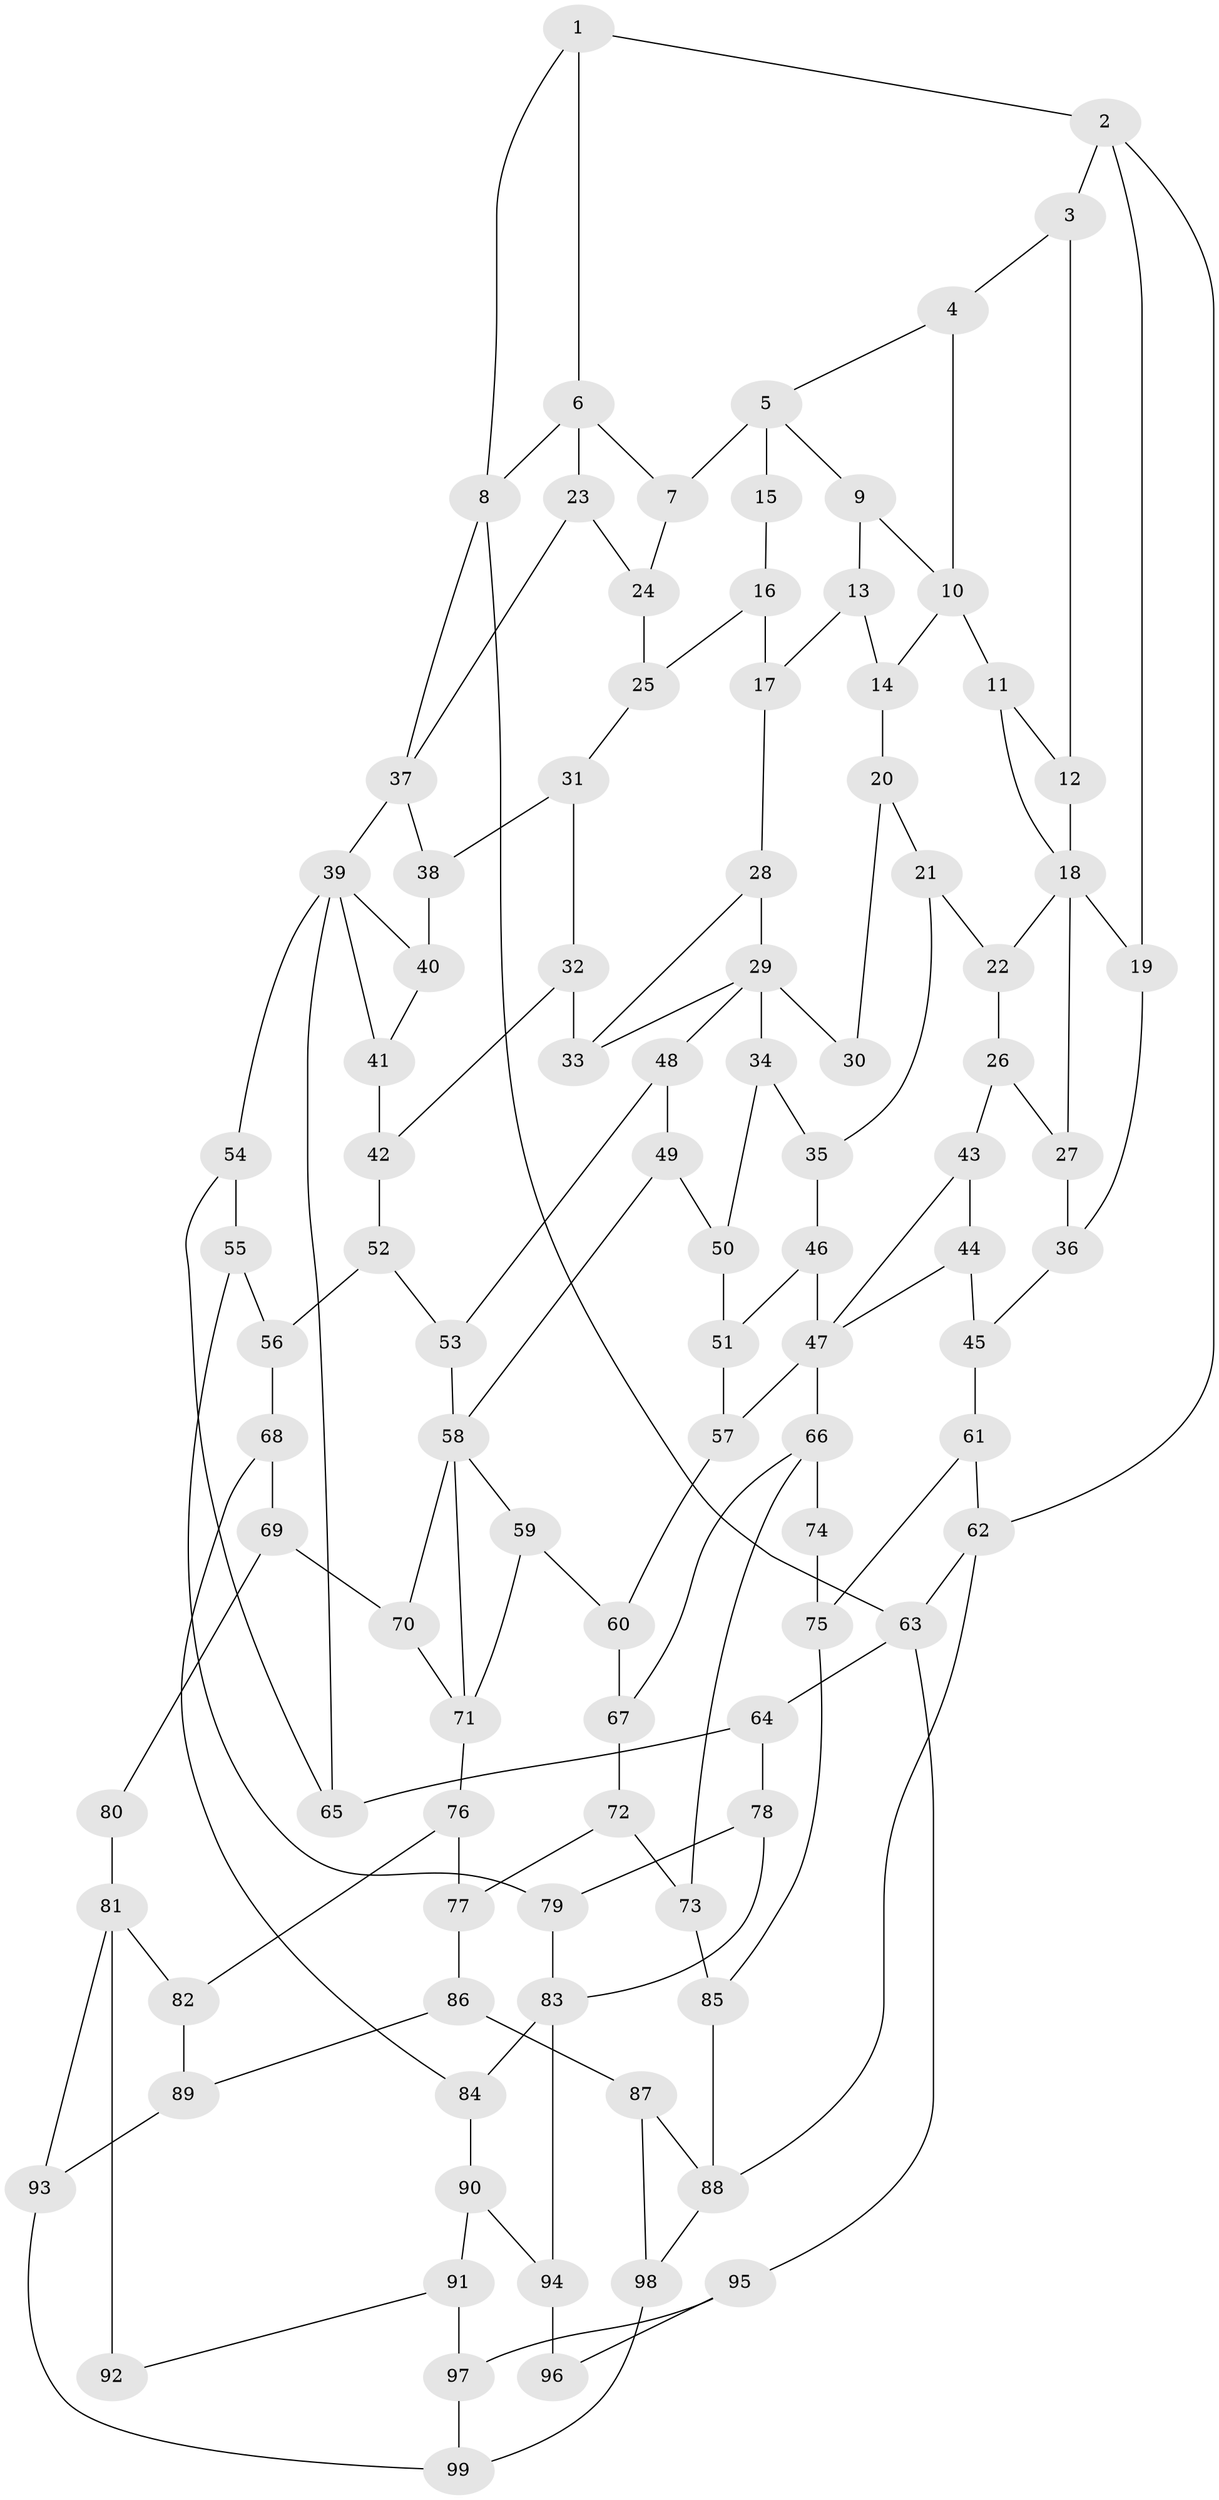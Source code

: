 // original degree distribution, {3: 0.014184397163120567, 6: 0.22695035460992907, 4: 0.24822695035460993, 5: 0.5106382978723404}
// Generated by graph-tools (version 1.1) at 2025/54/03/04/25 22:54:36]
// undirected, 99 vertices, 157 edges
graph export_dot {
  node [color=gray90,style=filled];
  1;
  2;
  3;
  4;
  5;
  6;
  7;
  8;
  9;
  10;
  11;
  12;
  13;
  14;
  15;
  16;
  17;
  18;
  19;
  20;
  21;
  22;
  23;
  24;
  25;
  26;
  27;
  28;
  29;
  30;
  31;
  32;
  33;
  34;
  35;
  36;
  37;
  38;
  39;
  40;
  41;
  42;
  43;
  44;
  45;
  46;
  47;
  48;
  49;
  50;
  51;
  52;
  53;
  54;
  55;
  56;
  57;
  58;
  59;
  60;
  61;
  62;
  63;
  64;
  65;
  66;
  67;
  68;
  69;
  70;
  71;
  72;
  73;
  74;
  75;
  76;
  77;
  78;
  79;
  80;
  81;
  82;
  83;
  84;
  85;
  86;
  87;
  88;
  89;
  90;
  91;
  92;
  93;
  94;
  95;
  96;
  97;
  98;
  99;
  1 -- 2 [weight=1.0];
  1 -- 6 [weight=1.0];
  1 -- 8 [weight=1.0];
  2 -- 3 [weight=1.0];
  2 -- 19 [weight=1.0];
  2 -- 62 [weight=1.0];
  3 -- 4 [weight=1.0];
  3 -- 12 [weight=1.0];
  4 -- 5 [weight=1.0];
  4 -- 10 [weight=1.0];
  5 -- 7 [weight=1.0];
  5 -- 9 [weight=1.0];
  5 -- 15 [weight=2.0];
  6 -- 7 [weight=1.0];
  6 -- 8 [weight=1.0];
  6 -- 23 [weight=1.0];
  7 -- 24 [weight=1.0];
  8 -- 37 [weight=1.0];
  8 -- 63 [weight=1.0];
  9 -- 10 [weight=1.0];
  9 -- 13 [weight=1.0];
  10 -- 11 [weight=1.0];
  10 -- 14 [weight=1.0];
  11 -- 12 [weight=1.0];
  11 -- 18 [weight=1.0];
  12 -- 18 [weight=1.0];
  13 -- 14 [weight=1.0];
  13 -- 17 [weight=1.0];
  14 -- 20 [weight=1.0];
  15 -- 16 [weight=1.0];
  16 -- 17 [weight=1.0];
  16 -- 25 [weight=1.0];
  17 -- 28 [weight=1.0];
  18 -- 19 [weight=2.0];
  18 -- 22 [weight=1.0];
  18 -- 27 [weight=1.0];
  19 -- 36 [weight=1.0];
  20 -- 21 [weight=1.0];
  20 -- 30 [weight=1.0];
  21 -- 22 [weight=1.0];
  21 -- 35 [weight=1.0];
  22 -- 26 [weight=1.0];
  23 -- 24 [weight=1.0];
  23 -- 37 [weight=1.0];
  24 -- 25 [weight=1.0];
  25 -- 31 [weight=1.0];
  26 -- 27 [weight=1.0];
  26 -- 43 [weight=1.0];
  27 -- 36 [weight=1.0];
  28 -- 29 [weight=1.0];
  28 -- 33 [weight=1.0];
  29 -- 30 [weight=2.0];
  29 -- 33 [weight=1.0];
  29 -- 34 [weight=1.0];
  29 -- 48 [weight=1.0];
  31 -- 32 [weight=1.0];
  31 -- 38 [weight=1.0];
  32 -- 33 [weight=1.0];
  32 -- 42 [weight=1.0];
  34 -- 35 [weight=1.0];
  34 -- 50 [weight=1.0];
  35 -- 46 [weight=1.0];
  36 -- 45 [weight=1.0];
  37 -- 38 [weight=1.0];
  37 -- 39 [weight=2.0];
  38 -- 40 [weight=1.0];
  39 -- 40 [weight=1.0];
  39 -- 41 [weight=1.0];
  39 -- 54 [weight=1.0];
  39 -- 65 [weight=1.0];
  40 -- 41 [weight=1.0];
  41 -- 42 [weight=1.0];
  42 -- 52 [weight=1.0];
  43 -- 44 [weight=1.0];
  43 -- 47 [weight=1.0];
  44 -- 45 [weight=1.0];
  44 -- 47 [weight=1.0];
  45 -- 61 [weight=1.0];
  46 -- 47 [weight=1.0];
  46 -- 51 [weight=1.0];
  47 -- 57 [weight=1.0];
  47 -- 66 [weight=2.0];
  48 -- 49 [weight=1.0];
  48 -- 53 [weight=1.0];
  49 -- 50 [weight=1.0];
  49 -- 58 [weight=1.0];
  50 -- 51 [weight=1.0];
  51 -- 57 [weight=1.0];
  52 -- 53 [weight=1.0];
  52 -- 56 [weight=1.0];
  53 -- 58 [weight=1.0];
  54 -- 55 [weight=1.0];
  54 -- 65 [weight=1.0];
  55 -- 56 [weight=1.0];
  55 -- 79 [weight=1.0];
  56 -- 68 [weight=1.0];
  57 -- 60 [weight=1.0];
  58 -- 59 [weight=1.0];
  58 -- 70 [weight=1.0];
  58 -- 71 [weight=1.0];
  59 -- 60 [weight=1.0];
  59 -- 71 [weight=1.0];
  60 -- 67 [weight=1.0];
  61 -- 62 [weight=1.0];
  61 -- 75 [weight=1.0];
  62 -- 63 [weight=1.0];
  62 -- 88 [weight=1.0];
  63 -- 64 [weight=1.0];
  63 -- 95 [weight=1.0];
  64 -- 65 [weight=1.0];
  64 -- 78 [weight=1.0];
  66 -- 67 [weight=1.0];
  66 -- 73 [weight=1.0];
  66 -- 74 [weight=2.0];
  67 -- 72 [weight=1.0];
  68 -- 69 [weight=1.0];
  68 -- 84 [weight=1.0];
  69 -- 70 [weight=1.0];
  69 -- 80 [weight=1.0];
  70 -- 71 [weight=1.0];
  71 -- 76 [weight=1.0];
  72 -- 73 [weight=1.0];
  72 -- 77 [weight=1.0];
  73 -- 85 [weight=1.0];
  74 -- 75 [weight=1.0];
  75 -- 85 [weight=1.0];
  76 -- 77 [weight=1.0];
  76 -- 82 [weight=1.0];
  77 -- 86 [weight=1.0];
  78 -- 79 [weight=1.0];
  78 -- 83 [weight=1.0];
  79 -- 83 [weight=1.0];
  80 -- 81 [weight=2.0];
  81 -- 82 [weight=1.0];
  81 -- 92 [weight=2.0];
  81 -- 93 [weight=1.0];
  82 -- 89 [weight=1.0];
  83 -- 84 [weight=1.0];
  83 -- 94 [weight=3.0];
  84 -- 90 [weight=1.0];
  85 -- 88 [weight=1.0];
  86 -- 87 [weight=1.0];
  86 -- 89 [weight=1.0];
  87 -- 88 [weight=1.0];
  87 -- 98 [weight=1.0];
  88 -- 98 [weight=1.0];
  89 -- 93 [weight=1.0];
  90 -- 91 [weight=1.0];
  90 -- 94 [weight=1.0];
  91 -- 92 [weight=1.0];
  91 -- 97 [weight=1.0];
  93 -- 99 [weight=1.0];
  94 -- 96 [weight=2.0];
  95 -- 96 [weight=1.0];
  95 -- 97 [weight=1.0];
  97 -- 99 [weight=1.0];
  98 -- 99 [weight=1.0];
}

